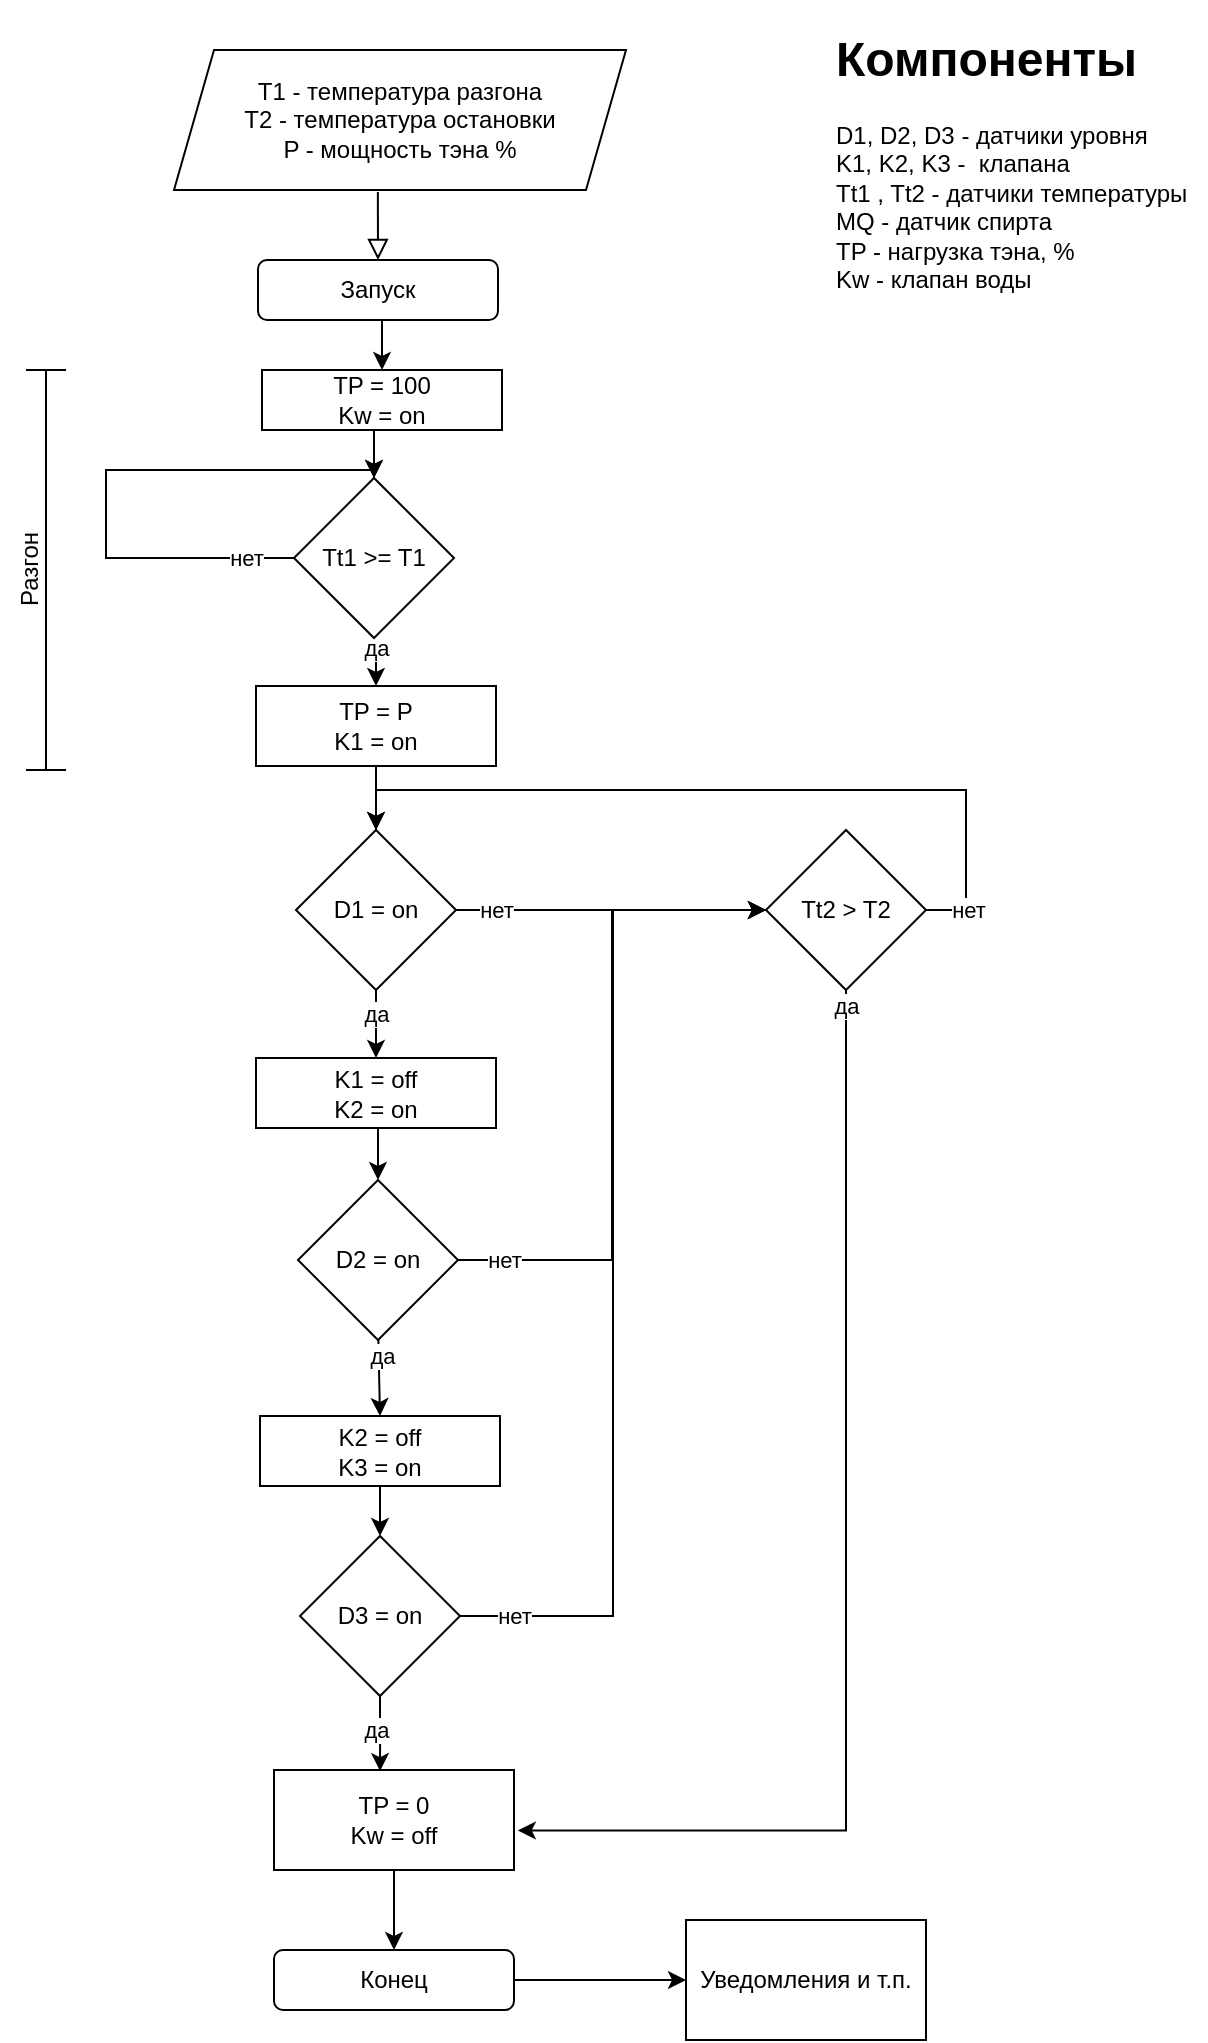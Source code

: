 <mxfile version="20.5.1" type="github">
  <diagram id="C5RBs43oDa-KdzZeNtuy" name="Page-1">
    <mxGraphModel dx="1255" dy="805" grid="1" gridSize="10" guides="1" tooltips="1" connect="1" arrows="1" fold="1" page="1" pageScale="1" pageWidth="827" pageHeight="1169" math="0" shadow="0">
      <root>
        <mxCell id="WIyWlLk6GJQsqaUBKTNV-0" />
        <mxCell id="WIyWlLk6GJQsqaUBKTNV-1" parent="WIyWlLk6GJQsqaUBKTNV-0" />
        <mxCell id="Rn8_tyqdsI2CR-qfbdHv-0" value="T1 - температура разгона&lt;br&gt;T2 - температура остановки&lt;br&gt;P - мощность тэна %" style="shape=parallelogram;perimeter=parallelogramPerimeter;whiteSpace=wrap;html=1;fixedSize=1;" vertex="1" parent="WIyWlLk6GJQsqaUBKTNV-1">
          <mxGeometry x="134" y="50" width="226" height="70" as="geometry" />
        </mxCell>
        <mxCell id="Rn8_tyqdsI2CR-qfbdHv-7" style="edgeStyle=orthogonalEdgeStyle;rounded=0;orthogonalLoop=1;jettySize=auto;html=1;exitX=0.5;exitY=1;exitDx=0;exitDy=0;entryX=0.5;entryY=0;entryDx=0;entryDy=0;" edge="1" parent="WIyWlLk6GJQsqaUBKTNV-1" source="Rn8_tyqdsI2CR-qfbdHv-1" target="Rn8_tyqdsI2CR-qfbdHv-4">
          <mxGeometry relative="1" as="geometry" />
        </mxCell>
        <mxCell id="Rn8_tyqdsI2CR-qfbdHv-1" value="Запуск" style="rounded=1;whiteSpace=wrap;html=1;" vertex="1" parent="WIyWlLk6GJQsqaUBKTNV-1">
          <mxGeometry x="176" y="155" width="120" height="30" as="geometry" />
        </mxCell>
        <mxCell id="Rn8_tyqdsI2CR-qfbdHv-2" value="" style="rounded=0;html=1;jettySize=auto;orthogonalLoop=1;fontSize=11;endArrow=block;endFill=0;endSize=8;strokeWidth=1;shadow=0;labelBackgroundColor=none;edgeStyle=orthogonalEdgeStyle;exitX=0.451;exitY=1.014;exitDx=0;exitDy=0;exitPerimeter=0;entryX=0.5;entryY=0;entryDx=0;entryDy=0;" edge="1" parent="WIyWlLk6GJQsqaUBKTNV-1" source="Rn8_tyqdsI2CR-qfbdHv-0" target="Rn8_tyqdsI2CR-qfbdHv-1">
          <mxGeometry relative="1" as="geometry">
            <mxPoint x="204" y="450" as="sourcePoint" />
            <mxPoint x="204" y="500" as="targetPoint" />
          </mxGeometry>
        </mxCell>
        <mxCell id="Rn8_tyqdsI2CR-qfbdHv-3" value="&lt;h1&gt;Компоненты&lt;/h1&gt;&lt;p&gt;D1, D2, D3 - датчики уровня&lt;br&gt;K1, K2, K3 -&amp;nbsp; клапана&lt;br&gt;Tt1 , Tt2 - датчики температуры&lt;br&gt;MQ - датчик спирта&lt;br&gt;TP - нагрузка тэна, %&lt;br&gt;Kw - клапан воды&lt;/p&gt;" style="text;html=1;strokeColor=none;fillColor=none;spacing=5;spacingTop=-20;whiteSpace=wrap;overflow=hidden;rounded=0;" vertex="1" parent="WIyWlLk6GJQsqaUBKTNV-1">
          <mxGeometry x="460" y="35" width="190" height="145" as="geometry" />
        </mxCell>
        <mxCell id="Rn8_tyqdsI2CR-qfbdHv-6" style="edgeStyle=orthogonalEdgeStyle;rounded=0;orthogonalLoop=1;jettySize=auto;html=1;exitX=0.5;exitY=1;exitDx=0;exitDy=0;entryX=0.5;entryY=0;entryDx=0;entryDy=0;" edge="1" parent="WIyWlLk6GJQsqaUBKTNV-1" source="Rn8_tyqdsI2CR-qfbdHv-4" target="Rn8_tyqdsI2CR-qfbdHv-5">
          <mxGeometry relative="1" as="geometry" />
        </mxCell>
        <mxCell id="Rn8_tyqdsI2CR-qfbdHv-4" value="TP = 100&lt;br&gt;Kw = on" style="rounded=0;whiteSpace=wrap;html=1;" vertex="1" parent="WIyWlLk6GJQsqaUBKTNV-1">
          <mxGeometry x="178" y="210" width="120" height="30" as="geometry" />
        </mxCell>
        <mxCell id="Rn8_tyqdsI2CR-qfbdHv-9" value="нет" style="edgeStyle=orthogonalEdgeStyle;rounded=0;orthogonalLoop=1;jettySize=auto;html=1;exitX=0;exitY=0.5;exitDx=0;exitDy=0;entryX=0.5;entryY=0;entryDx=0;entryDy=0;" edge="1" parent="WIyWlLk6GJQsqaUBKTNV-1" source="Rn8_tyqdsI2CR-qfbdHv-5" target="Rn8_tyqdsI2CR-qfbdHv-5">
          <mxGeometry x="-0.826" relative="1" as="geometry">
            <mxPoint x="234" y="260" as="targetPoint" />
            <Array as="points">
              <mxPoint x="100" y="304" />
              <mxPoint x="100" y="260" />
              <mxPoint x="234" y="260" />
            </Array>
            <mxPoint as="offset" />
          </mxGeometry>
        </mxCell>
        <mxCell id="Rn8_tyqdsI2CR-qfbdHv-11" style="edgeStyle=orthogonalEdgeStyle;rounded=0;orthogonalLoop=1;jettySize=auto;html=1;exitX=0.5;exitY=1;exitDx=0;exitDy=0;entryX=0.5;entryY=0;entryDx=0;entryDy=0;" edge="1" parent="WIyWlLk6GJQsqaUBKTNV-1" source="Rn8_tyqdsI2CR-qfbdHv-5" target="Rn8_tyqdsI2CR-qfbdHv-10">
          <mxGeometry relative="1" as="geometry" />
        </mxCell>
        <mxCell id="Rn8_tyqdsI2CR-qfbdHv-41" value="да" style="edgeLabel;html=1;align=center;verticalAlign=middle;resizable=0;points=[];" vertex="1" connectable="0" parent="Rn8_tyqdsI2CR-qfbdHv-11">
          <mxGeometry x="-0.516" relative="1" as="geometry">
            <mxPoint as="offset" />
          </mxGeometry>
        </mxCell>
        <mxCell id="Rn8_tyqdsI2CR-qfbdHv-5" value="Tt1 &amp;gt;= T1" style="rhombus;whiteSpace=wrap;html=1;" vertex="1" parent="WIyWlLk6GJQsqaUBKTNV-1">
          <mxGeometry x="194" y="264" width="80" height="80" as="geometry" />
        </mxCell>
        <mxCell id="Rn8_tyqdsI2CR-qfbdHv-15" style="edgeStyle=orthogonalEdgeStyle;rounded=0;orthogonalLoop=1;jettySize=auto;html=1;exitX=0.5;exitY=1;exitDx=0;exitDy=0;entryX=0.5;entryY=0;entryDx=0;entryDy=0;" edge="1" parent="WIyWlLk6GJQsqaUBKTNV-1" source="Rn8_tyqdsI2CR-qfbdHv-10" target="Rn8_tyqdsI2CR-qfbdHv-12">
          <mxGeometry relative="1" as="geometry" />
        </mxCell>
        <mxCell id="Rn8_tyqdsI2CR-qfbdHv-10" value="TP = P &lt;br&gt;K1 = on" style="rounded=0;whiteSpace=wrap;html=1;" vertex="1" parent="WIyWlLk6GJQsqaUBKTNV-1">
          <mxGeometry x="175" y="368" width="120" height="40" as="geometry" />
        </mxCell>
        <mxCell id="Rn8_tyqdsI2CR-qfbdHv-14" value="" style="edgeStyle=orthogonalEdgeStyle;rounded=0;orthogonalLoop=1;jettySize=auto;html=1;" edge="1" parent="WIyWlLk6GJQsqaUBKTNV-1" source="Rn8_tyqdsI2CR-qfbdHv-12" target="Rn8_tyqdsI2CR-qfbdHv-13">
          <mxGeometry relative="1" as="geometry" />
        </mxCell>
        <mxCell id="Rn8_tyqdsI2CR-qfbdHv-16" value="нет" style="edgeLabel;html=1;align=center;verticalAlign=middle;resizable=0;points=[];" vertex="1" connectable="0" parent="Rn8_tyqdsI2CR-qfbdHv-14">
          <mxGeometry x="-0.042" y="-1" relative="1" as="geometry">
            <mxPoint x="-54" y="-1" as="offset" />
          </mxGeometry>
        </mxCell>
        <mxCell id="Rn8_tyqdsI2CR-qfbdHv-26" style="edgeStyle=orthogonalEdgeStyle;rounded=0;orthogonalLoop=1;jettySize=auto;html=1;exitX=0.5;exitY=1;exitDx=0;exitDy=0;entryX=0.5;entryY=0;entryDx=0;entryDy=0;" edge="1" parent="WIyWlLk6GJQsqaUBKTNV-1" source="Rn8_tyqdsI2CR-qfbdHv-12" target="Rn8_tyqdsI2CR-qfbdHv-24">
          <mxGeometry relative="1" as="geometry" />
        </mxCell>
        <mxCell id="Rn8_tyqdsI2CR-qfbdHv-44" value="да" style="edgeLabel;html=1;align=center;verticalAlign=middle;resizable=0;points=[];" vertex="1" connectable="0" parent="Rn8_tyqdsI2CR-qfbdHv-26">
          <mxGeometry x="-0.333" relative="1" as="geometry">
            <mxPoint as="offset" />
          </mxGeometry>
        </mxCell>
        <mxCell id="Rn8_tyqdsI2CR-qfbdHv-12" value="D1 = on" style="rhombus;whiteSpace=wrap;html=1;" vertex="1" parent="WIyWlLk6GJQsqaUBKTNV-1">
          <mxGeometry x="195" y="440" width="80" height="80" as="geometry" />
        </mxCell>
        <mxCell id="Rn8_tyqdsI2CR-qfbdHv-18" style="edgeStyle=orthogonalEdgeStyle;rounded=0;orthogonalLoop=1;jettySize=auto;html=1;exitX=1;exitY=0.5;exitDx=0;exitDy=0;entryX=0.5;entryY=0;entryDx=0;entryDy=0;" edge="1" parent="WIyWlLk6GJQsqaUBKTNV-1" source="Rn8_tyqdsI2CR-qfbdHv-13" target="Rn8_tyqdsI2CR-qfbdHv-12">
          <mxGeometry relative="1" as="geometry">
            <mxPoint x="399.963" y="390.037" as="targetPoint" />
            <Array as="points">
              <mxPoint x="530" y="480" />
              <mxPoint x="530" y="420" />
              <mxPoint x="235" y="420" />
            </Array>
          </mxGeometry>
        </mxCell>
        <mxCell id="Rn8_tyqdsI2CR-qfbdHv-19" value="нет" style="edgeLabel;html=1;align=center;verticalAlign=middle;resizable=0;points=[];" vertex="1" connectable="0" parent="Rn8_tyqdsI2CR-qfbdHv-18">
          <mxGeometry x="0.076" y="1" relative="1" as="geometry">
            <mxPoint x="133" y="59" as="offset" />
          </mxGeometry>
        </mxCell>
        <mxCell id="Rn8_tyqdsI2CR-qfbdHv-21" style="edgeStyle=orthogonalEdgeStyle;rounded=0;orthogonalLoop=1;jettySize=auto;html=1;exitX=0.5;exitY=1;exitDx=0;exitDy=0;entryX=1.016;entryY=0.604;entryDx=0;entryDy=0;entryPerimeter=0;" edge="1" parent="WIyWlLk6GJQsqaUBKTNV-1" source="Rn8_tyqdsI2CR-qfbdHv-13" target="Rn8_tyqdsI2CR-qfbdHv-22">
          <mxGeometry relative="1" as="geometry">
            <mxPoint x="470" y="650" as="targetPoint" />
            <Array as="points">
              <mxPoint x="470" y="940" />
            </Array>
          </mxGeometry>
        </mxCell>
        <mxCell id="Rn8_tyqdsI2CR-qfbdHv-25" value="да" style="edgeLabel;html=1;align=center;verticalAlign=middle;resizable=0;points=[];" vertex="1" connectable="0" parent="Rn8_tyqdsI2CR-qfbdHv-21">
          <mxGeometry x="-0.4" y="-3" relative="1" as="geometry">
            <mxPoint x="3" y="-168" as="offset" />
          </mxGeometry>
        </mxCell>
        <mxCell id="Rn8_tyqdsI2CR-qfbdHv-13" value="Tt2 &amp;gt; T2" style="rhombus;whiteSpace=wrap;html=1;" vertex="1" parent="WIyWlLk6GJQsqaUBKTNV-1">
          <mxGeometry x="430" y="440" width="80" height="80" as="geometry" />
        </mxCell>
        <mxCell id="Rn8_tyqdsI2CR-qfbdHv-33" style="edgeStyle=orthogonalEdgeStyle;rounded=0;orthogonalLoop=1;jettySize=auto;html=1;exitX=0.5;exitY=1;exitDx=0;exitDy=0;entryX=0.5;entryY=0;entryDx=0;entryDy=0;" edge="1" parent="WIyWlLk6GJQsqaUBKTNV-1" source="Rn8_tyqdsI2CR-qfbdHv-22" target="Rn8_tyqdsI2CR-qfbdHv-23">
          <mxGeometry relative="1" as="geometry" />
        </mxCell>
        <mxCell id="Rn8_tyqdsI2CR-qfbdHv-22" value="TP = 0&lt;br&gt;Kw = off" style="rounded=0;whiteSpace=wrap;html=1;" vertex="1" parent="WIyWlLk6GJQsqaUBKTNV-1">
          <mxGeometry x="184" y="910" width="120" height="50" as="geometry" />
        </mxCell>
        <mxCell id="Rn8_tyqdsI2CR-qfbdHv-43" style="edgeStyle=orthogonalEdgeStyle;rounded=0;orthogonalLoop=1;jettySize=auto;html=1;exitX=1;exitY=0.5;exitDx=0;exitDy=0;entryX=0;entryY=0.5;entryDx=0;entryDy=0;" edge="1" parent="WIyWlLk6GJQsqaUBKTNV-1" source="Rn8_tyqdsI2CR-qfbdHv-23" target="Rn8_tyqdsI2CR-qfbdHv-42">
          <mxGeometry relative="1" as="geometry" />
        </mxCell>
        <mxCell id="Rn8_tyqdsI2CR-qfbdHv-23" value="Конец" style="rounded=1;whiteSpace=wrap;html=1;" vertex="1" parent="WIyWlLk6GJQsqaUBKTNV-1">
          <mxGeometry x="184" y="1000" width="120" height="30" as="geometry" />
        </mxCell>
        <mxCell id="Rn8_tyqdsI2CR-qfbdHv-29" style="edgeStyle=orthogonalEdgeStyle;rounded=0;orthogonalLoop=1;jettySize=auto;html=1;exitX=0.5;exitY=1;exitDx=0;exitDy=0;entryX=0.5;entryY=0;entryDx=0;entryDy=0;" edge="1" parent="WIyWlLk6GJQsqaUBKTNV-1" source="Rn8_tyqdsI2CR-qfbdHv-24" target="Rn8_tyqdsI2CR-qfbdHv-27">
          <mxGeometry relative="1" as="geometry" />
        </mxCell>
        <mxCell id="Rn8_tyqdsI2CR-qfbdHv-24" value="K1 = off&lt;br&gt;K2 = on" style="rounded=0;whiteSpace=wrap;html=1;" vertex="1" parent="WIyWlLk6GJQsqaUBKTNV-1">
          <mxGeometry x="175" y="554" width="120" height="35" as="geometry" />
        </mxCell>
        <mxCell id="Rn8_tyqdsI2CR-qfbdHv-30" style="edgeStyle=orthogonalEdgeStyle;rounded=0;orthogonalLoop=1;jettySize=auto;html=1;exitX=0.5;exitY=1;exitDx=0;exitDy=0;entryX=0.5;entryY=0;entryDx=0;entryDy=0;" edge="1" parent="WIyWlLk6GJQsqaUBKTNV-1" target="Rn8_tyqdsI2CR-qfbdHv-31">
          <mxGeometry relative="1" as="geometry">
            <mxPoint x="236" y="686" as="sourcePoint" />
            <mxPoint x="250" y="703" as="targetPoint" />
          </mxGeometry>
        </mxCell>
        <mxCell id="Rn8_tyqdsI2CR-qfbdHv-45" value="да" style="edgeLabel;html=1;align=center;verticalAlign=middle;resizable=0;points=[];" vertex="1" connectable="0" parent="Rn8_tyqdsI2CR-qfbdHv-30">
          <mxGeometry x="-0.29" y="1" relative="1" as="geometry">
            <mxPoint as="offset" />
          </mxGeometry>
        </mxCell>
        <mxCell id="Rn8_tyqdsI2CR-qfbdHv-37" style="edgeStyle=orthogonalEdgeStyle;rounded=0;orthogonalLoop=1;jettySize=auto;html=1;exitX=1;exitY=0.5;exitDx=0;exitDy=0;entryX=0;entryY=0.5;entryDx=0;entryDy=0;" edge="1" parent="WIyWlLk6GJQsqaUBKTNV-1" source="Rn8_tyqdsI2CR-qfbdHv-27" target="Rn8_tyqdsI2CR-qfbdHv-13">
          <mxGeometry relative="1" as="geometry" />
        </mxCell>
        <mxCell id="Rn8_tyqdsI2CR-qfbdHv-47" value="нет" style="edgeLabel;html=1;align=center;verticalAlign=middle;resizable=0;points=[];" vertex="1" connectable="0" parent="Rn8_tyqdsI2CR-qfbdHv-37">
          <mxGeometry x="-0.864" relative="1" as="geometry">
            <mxPoint as="offset" />
          </mxGeometry>
        </mxCell>
        <mxCell id="Rn8_tyqdsI2CR-qfbdHv-27" value="D2 = on" style="rhombus;whiteSpace=wrap;html=1;" vertex="1" parent="WIyWlLk6GJQsqaUBKTNV-1">
          <mxGeometry x="196" y="615" width="80" height="80" as="geometry" />
        </mxCell>
        <mxCell id="Rn8_tyqdsI2CR-qfbdHv-34" style="edgeStyle=orthogonalEdgeStyle;rounded=0;orthogonalLoop=1;jettySize=auto;html=1;exitX=0.5;exitY=1;exitDx=0;exitDy=0;entryX=0.442;entryY=0.011;entryDx=0;entryDy=0;entryPerimeter=0;" edge="1" parent="WIyWlLk6GJQsqaUBKTNV-1" source="Rn8_tyqdsI2CR-qfbdHv-28" target="Rn8_tyqdsI2CR-qfbdHv-22">
          <mxGeometry relative="1" as="geometry" />
        </mxCell>
        <mxCell id="Rn8_tyqdsI2CR-qfbdHv-46" value="да" style="edgeLabel;html=1;align=center;verticalAlign=middle;resizable=0;points=[];" vertex="1" connectable="0" parent="Rn8_tyqdsI2CR-qfbdHv-34">
          <mxGeometry x="-0.122" y="-2" relative="1" as="geometry">
            <mxPoint as="offset" />
          </mxGeometry>
        </mxCell>
        <mxCell id="Rn8_tyqdsI2CR-qfbdHv-40" style="edgeStyle=orthogonalEdgeStyle;rounded=0;orthogonalLoop=1;jettySize=auto;html=1;exitX=1;exitY=0.5;exitDx=0;exitDy=0;entryX=0;entryY=0.5;entryDx=0;entryDy=0;" edge="1" parent="WIyWlLk6GJQsqaUBKTNV-1" source="Rn8_tyqdsI2CR-qfbdHv-28" target="Rn8_tyqdsI2CR-qfbdHv-13">
          <mxGeometry relative="1" as="geometry" />
        </mxCell>
        <mxCell id="Rn8_tyqdsI2CR-qfbdHv-48" value="нет" style="edgeLabel;html=1;align=center;verticalAlign=middle;resizable=0;points=[];" vertex="1" connectable="0" parent="Rn8_tyqdsI2CR-qfbdHv-40">
          <mxGeometry x="-0.894" relative="1" as="geometry">
            <mxPoint as="offset" />
          </mxGeometry>
        </mxCell>
        <mxCell id="Rn8_tyqdsI2CR-qfbdHv-28" value="D3 = on" style="rhombus;whiteSpace=wrap;html=1;" vertex="1" parent="WIyWlLk6GJQsqaUBKTNV-1">
          <mxGeometry x="197" y="793" width="80" height="80" as="geometry" />
        </mxCell>
        <mxCell id="Rn8_tyqdsI2CR-qfbdHv-32" style="edgeStyle=orthogonalEdgeStyle;rounded=0;orthogonalLoop=1;jettySize=auto;html=1;exitX=0.5;exitY=1;exitDx=0;exitDy=0;entryX=0.5;entryY=0;entryDx=0;entryDy=0;" edge="1" parent="WIyWlLk6GJQsqaUBKTNV-1" source="Rn8_tyqdsI2CR-qfbdHv-31" target="Rn8_tyqdsI2CR-qfbdHv-28">
          <mxGeometry relative="1" as="geometry" />
        </mxCell>
        <mxCell id="Rn8_tyqdsI2CR-qfbdHv-31" value="K2 = off&lt;br&gt;K3 = on" style="rounded=0;whiteSpace=wrap;html=1;" vertex="1" parent="WIyWlLk6GJQsqaUBKTNV-1">
          <mxGeometry x="177" y="733" width="120" height="35" as="geometry" />
        </mxCell>
        <mxCell id="Rn8_tyqdsI2CR-qfbdHv-42" value="Уведомления и т.п." style="rounded=0;whiteSpace=wrap;html=1;" vertex="1" parent="WIyWlLk6GJQsqaUBKTNV-1">
          <mxGeometry x="390" y="985" width="120" height="60" as="geometry" />
        </mxCell>
        <mxCell id="Rn8_tyqdsI2CR-qfbdHv-49" value="" style="shape=crossbar;whiteSpace=wrap;html=1;rounded=1;direction=south;" vertex="1" parent="WIyWlLk6GJQsqaUBKTNV-1">
          <mxGeometry x="60" y="210" width="20" height="200" as="geometry" />
        </mxCell>
        <mxCell id="Rn8_tyqdsI2CR-qfbdHv-50" value="Разгон" style="text;html=1;align=center;verticalAlign=middle;resizable=0;points=[];autosize=1;strokeColor=none;fillColor=none;rotation=-90;" vertex="1" parent="WIyWlLk6GJQsqaUBKTNV-1">
          <mxGeometry x="32" y="295" width="60" height="30" as="geometry" />
        </mxCell>
      </root>
    </mxGraphModel>
  </diagram>
</mxfile>
